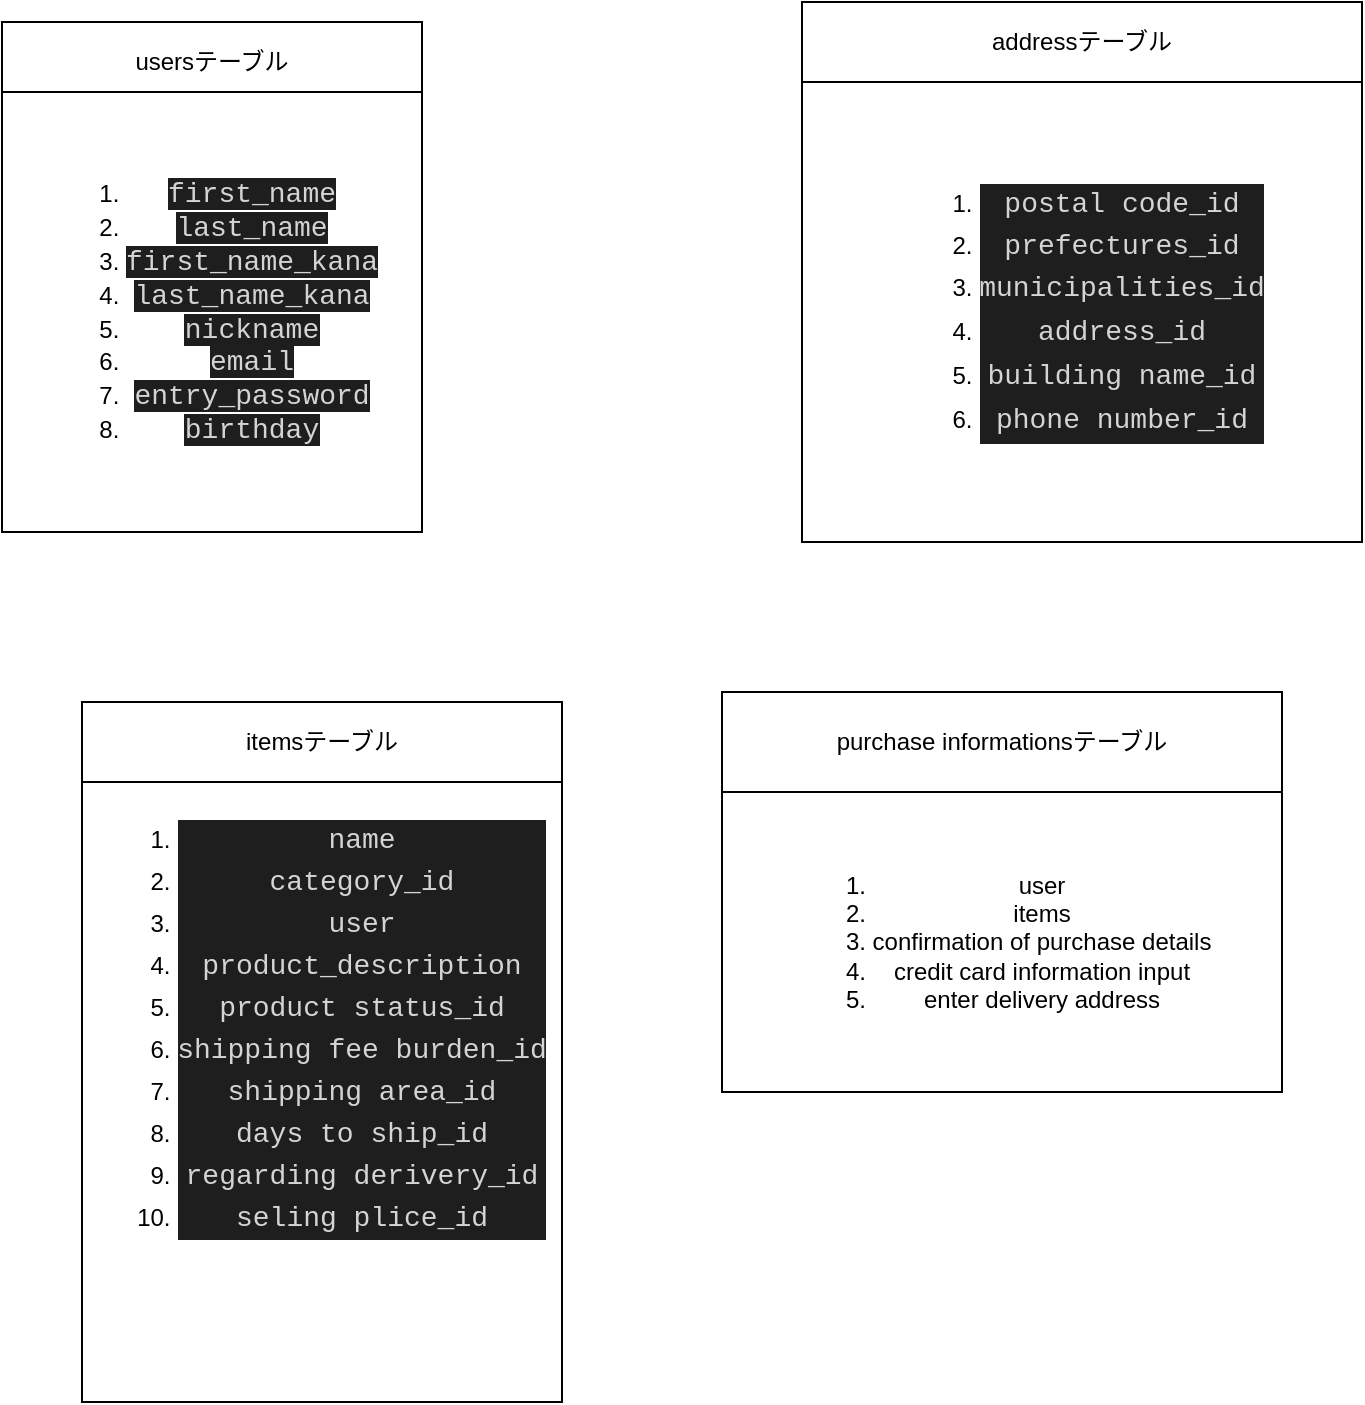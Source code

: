 <mxfile version="13.10.0" type="embed">
    <diagram id="Xzo7sDZz2Pd-KbyGA_dN" name="ページ1">
        <mxGraphModel dx="1350" dy="595" grid="1" gridSize="10" guides="1" tooltips="1" connect="1" arrows="1" fold="1" page="1" pageScale="1" pageWidth="827" pageHeight="1169" math="0" shadow="0">
            <root>
                <mxCell id="0"/>
                <mxCell id="1" parent="0"/>
                <mxCell id="64" style="edgeStyle=orthogonalEdgeStyle;rounded=0;orthogonalLoop=1;jettySize=auto;html=1;" edge="1" parent="1" source="23" target="47">
                    <mxGeometry relative="1" as="geometry"/>
                </mxCell>
                <mxCell id="23" value="usersテーブル" style="rounded=0;whiteSpace=wrap;html=1;sketch=0;" parent="1" vertex="1">
                    <mxGeometry x="80" y="90" width="210" height="40" as="geometry"/>
                </mxCell>
                <mxCell id="47" value="&lt;ol&gt;&lt;li&gt;&lt;font color=&quot;#d4d4d4&quot; face=&quot;ricty diminished, menlo, monaco, courier new, monospace&quot;&gt;&lt;span style=&quot;font-size: 14px ; background-color: rgb(30 , 30 , 30)&quot;&gt;first_name&lt;/span&gt;&lt;/font&gt;&lt;/li&gt;&lt;li&gt;&lt;font color=&quot;#d4d4d4&quot; face=&quot;ricty diminished, menlo, monaco, courier new, monospace&quot;&gt;&lt;span style=&quot;font-size: 14px ; background-color: rgb(30 , 30 , 30)&quot;&gt;last_name&lt;/span&gt;&lt;/font&gt;&lt;/li&gt;&lt;li&gt;&lt;font color=&quot;#d4d4d4&quot; face=&quot;ricty diminished, menlo, monaco, courier new, monospace&quot;&gt;&lt;span style=&quot;font-size: 14px ; background-color: rgb(30 , 30 , 30)&quot;&gt;first_name_kana&lt;/span&gt;&lt;/font&gt;&lt;/li&gt;&lt;li&gt;&lt;font color=&quot;#d4d4d4&quot; face=&quot;ricty diminished, menlo, monaco, courier new, monospace&quot;&gt;&lt;span style=&quot;font-size: 14px ; background-color: rgb(30 , 30 , 30)&quot;&gt;last_name_kana&lt;/span&gt;&lt;/font&gt;&lt;/li&gt;&lt;li&gt;&lt;font color=&quot;#d4d4d4&quot; face=&quot;ricty diminished, menlo, monaco, courier new, monospace&quot;&gt;&lt;span style=&quot;font-size: 14px ; background-color: rgb(30 , 30 , 30)&quot;&gt;nickname&lt;/span&gt;&lt;/font&gt;&lt;/li&gt;&lt;li&gt;&lt;font color=&quot;#d4d4d4&quot; face=&quot;ricty diminished, menlo, monaco, courier new, monospace&quot;&gt;&lt;span style=&quot;font-size: 14px ; background-color: rgb(30 , 30 , 30)&quot;&gt;email&lt;/span&gt;&lt;/font&gt;&lt;/li&gt;&lt;li&gt;&lt;font color=&quot;#d4d4d4&quot; face=&quot;ricty diminished, menlo, monaco, courier new, monospace&quot;&gt;&lt;span style=&quot;font-size: 14px ; background-color: rgb(30 , 30 , 30)&quot;&gt;entry_password&lt;/span&gt;&lt;/font&gt;&lt;/li&gt;&lt;li&gt;&lt;font color=&quot;#d4d4d4&quot; face=&quot;ricty diminished, menlo, monaco, courier new, monospace&quot;&gt;&lt;span style=&quot;font-size: 14px ; background-color: rgb(30 , 30 , 30)&quot;&gt;birthday&lt;/span&gt;&lt;/font&gt;&lt;/li&gt;&lt;/ol&gt;" style="rounded=0;whiteSpace=wrap;html=1;sketch=0;" parent="1" vertex="1">
                    <mxGeometry x="80" y="125" width="210" height="220" as="geometry"/>
                </mxCell>
                <mxCell id="48" value="itemsテーブル" style="rounded=0;whiteSpace=wrap;html=1;sketch=0;" parent="1" vertex="1">
                    <mxGeometry x="120" y="430" width="240" height="40" as="geometry"/>
                </mxCell>
                <mxCell id="49" value="&lt;ol&gt;&lt;li&gt;&lt;div style=&quot;color: rgb(212 , 212 , 212) ; background-color: rgb(30 , 30 , 30) ; font-family: &amp;#34;ricty diminished&amp;#34; , &amp;#34;menlo&amp;#34; , &amp;#34;monaco&amp;#34; , &amp;#34;courier new&amp;#34; , monospace ; font-size: 14px ; line-height: 21px&quot;&gt;name&lt;/div&gt;&lt;/li&gt;&lt;li&gt;&lt;div style=&quot;color: rgb(212 , 212 , 212) ; background-color: rgb(30 , 30 , 30) ; font-family: &amp;#34;ricty diminished&amp;#34; , &amp;#34;menlo&amp;#34; , &amp;#34;monaco&amp;#34; , &amp;#34;courier new&amp;#34; , monospace ; font-size: 14px ; line-height: 21px&quot;&gt;category_id&lt;/div&gt;&lt;/li&gt;&lt;li&gt;&lt;div style=&quot;color: rgb(212 , 212 , 212) ; background-color: rgb(30 , 30 , 30) ; font-family: &amp;#34;ricty diminished&amp;#34; , &amp;#34;menlo&amp;#34; , &amp;#34;monaco&amp;#34; , &amp;#34;courier new&amp;#34; , monospace ; font-size: 14px ; line-height: 21px&quot;&gt;user&lt;/div&gt;&lt;/li&gt;&lt;li&gt;&lt;div style=&quot;color: rgb(212 , 212 , 212) ; background-color: rgb(30 , 30 , 30) ; font-family: &amp;#34;ricty diminished&amp;#34; , &amp;#34;menlo&amp;#34; , &amp;#34;monaco&amp;#34; , &amp;#34;courier new&amp;#34; , monospace ; font-size: 14px ; line-height: 21px&quot;&gt;product_description&lt;/div&gt;&lt;/li&gt;&lt;li&gt;&lt;div style=&quot;color: rgb(212 , 212 , 212) ; background-color: rgb(30 , 30 , 30) ; font-family: &amp;#34;ricty diminished&amp;#34; , &amp;#34;menlo&amp;#34; , &amp;#34;monaco&amp;#34; , &amp;#34;courier new&amp;#34; , monospace ; font-size: 14px ; line-height: 21px&quot;&gt;product status_id&lt;/div&gt;&lt;/li&gt;&lt;li&gt;&lt;div style=&quot;color: rgb(212 , 212 , 212) ; background-color: rgb(30 , 30 , 30) ; font-family: &amp;#34;ricty diminished&amp;#34; , &amp;#34;menlo&amp;#34; , &amp;#34;monaco&amp;#34; , &amp;#34;courier new&amp;#34; , monospace ; font-size: 14px ; line-height: 21px&quot;&gt;shipping fee burden_id&lt;/div&gt;&lt;/li&gt;&lt;li&gt;&lt;div style=&quot;color: rgb(212 , 212 , 212) ; background-color: rgb(30 , 30 , 30) ; font-family: &amp;#34;ricty diminished&amp;#34; , &amp;#34;menlo&amp;#34; , &amp;#34;monaco&amp;#34; , &amp;#34;courier new&amp;#34; , monospace ; font-size: 14px ; line-height: 21px&quot;&gt;shipping area_id&lt;/div&gt;&lt;/li&gt;&lt;li&gt;&lt;div style=&quot;color: rgb(212 , 212 , 212) ; background-color: rgb(30 , 30 , 30) ; font-family: &amp;#34;ricty diminished&amp;#34; , &amp;#34;menlo&amp;#34; , &amp;#34;monaco&amp;#34; , &amp;#34;courier new&amp;#34; , monospace ; font-size: 14px ; line-height: 21px&quot;&gt;days to ship_id&lt;/div&gt;&lt;/li&gt;&lt;li&gt;&lt;div style=&quot;color: rgb(212 , 212 , 212) ; background-color: rgb(30 , 30 , 30) ; font-family: &amp;#34;ricty diminished&amp;#34; , &amp;#34;menlo&amp;#34; , &amp;#34;monaco&amp;#34; , &amp;#34;courier new&amp;#34; , monospace ; font-size: 14px ; line-height: 21px&quot;&gt;regarding derivery_id&lt;/div&gt;&lt;/li&gt;&lt;li&gt;&lt;div style=&quot;color: rgb(212 , 212 , 212) ; background-color: rgb(30 , 30 , 30) ; font-family: &amp;#34;ricty diminished&amp;#34; , &amp;#34;menlo&amp;#34; , &amp;#34;monaco&amp;#34; , &amp;#34;courier new&amp;#34; , monospace ; font-size: 14px ; line-height: 21px&quot;&gt;seling plice_id&lt;/div&gt;&lt;/li&gt;&lt;/ol&gt;" style="rounded=0;whiteSpace=wrap;html=1;sketch=0;align=center;verticalAlign=top;" parent="1" vertex="1">
                    <mxGeometry x="120" y="470" width="240" height="310" as="geometry"/>
                </mxCell>
                <mxCell id="51" value="&lt;ol&gt;&lt;li&gt;&lt;div style=&quot;color: rgb(212 , 212 , 212) ; background-color: rgb(30 , 30 , 30) ; font-family: &amp;#34;ricty diminished&amp;#34; , &amp;#34;menlo&amp;#34; , &amp;#34;monaco&amp;#34; , &amp;#34;courier new&amp;#34; , monospace ; font-size: 14px ; line-height: 21px&quot;&gt;postal code_id&lt;/div&gt;&lt;/li&gt;&lt;li&gt;&lt;div style=&quot;color: rgb(212 , 212 , 212) ; background-color: rgb(30 , 30 , 30) ; font-family: &amp;#34;ricty diminished&amp;#34; , &amp;#34;menlo&amp;#34; , &amp;#34;monaco&amp;#34; , &amp;#34;courier new&amp;#34; , monospace ; font-size: 14px ; line-height: 21px&quot;&gt;prefectures_id&lt;/div&gt;&lt;/li&gt;&lt;li&gt;&lt;div style=&quot;background-color: rgb(30 , 30 , 30) ; line-height: 21px&quot;&gt;&lt;font color=&quot;#d4d4d4&quot; face=&quot;ricty diminished, menlo, monaco, courier new, monospace&quot;&gt;&lt;span style=&quot;font-size: 14px&quot;&gt;municipalities_id&lt;/span&gt;&lt;/font&gt;&lt;br&gt;&lt;/div&gt;&lt;/li&gt;&lt;li&gt;&lt;div style=&quot;background-color: rgb(30 , 30 , 30) ; line-height: 21px&quot;&gt;&lt;font color=&quot;#d4d4d4&quot; face=&quot;ricty diminished, menlo, monaco, courier new, monospace&quot;&gt;&lt;span style=&quot;font-size: 14px&quot;&gt;address_id&lt;/span&gt;&lt;br&gt;&lt;/font&gt;&lt;/div&gt;&lt;/li&gt;&lt;li&gt;&lt;div style=&quot;background-color: rgb(30 , 30 , 30) ; line-height: 21px&quot;&gt;&lt;font color=&quot;#d4d4d4&quot; face=&quot;ricty diminished, menlo, monaco, courier new, monospace&quot;&gt;&lt;span style=&quot;font-size: 14px&quot;&gt;building name_id&lt;/span&gt;&lt;br&gt;&lt;/font&gt;&lt;/div&gt;&lt;/li&gt;&lt;li&gt;&lt;div style=&quot;background-color: rgb(30 , 30 , 30) ; line-height: 21px&quot;&gt;&lt;font color=&quot;#d4d4d4&quot; face=&quot;ricty diminished, menlo, monaco, courier new, monospace&quot;&gt;&lt;span style=&quot;font-size: 14px&quot;&gt;phone number_id&lt;/span&gt;&lt;br&gt;&lt;/font&gt;&lt;/div&gt;&lt;/li&gt;&lt;/ol&gt;" style="rounded=0;whiteSpace=wrap;html=1;sketch=0;align=center;labelPosition=center;verticalLabelPosition=middle;verticalAlign=middle;" parent="1" vertex="1">
                    <mxGeometry x="480" y="120" width="280" height="230" as="geometry"/>
                </mxCell>
                <mxCell id="52" value="addressテーブル" style="whiteSpace=wrap;html=1;rounded=0;sketch=0;align=center;" parent="1" vertex="1">
                    <mxGeometry x="480" y="80" width="280" height="40" as="geometry"/>
                </mxCell>
                <mxCell id="56" value="purchase informationsテーブル" style="whiteSpace=wrap;html=1;" vertex="1" parent="1">
                    <mxGeometry x="440" y="425" width="280" height="50" as="geometry"/>
                </mxCell>
                <mxCell id="57" value="&lt;ol&gt;&lt;li&gt;user&lt;/li&gt;&lt;li&gt;items&lt;/li&gt;&lt;li&gt;confirmation of purchase details&lt;br&gt;&lt;/li&gt;&lt;li&gt;credit card information input&lt;br&gt;&lt;/li&gt;&lt;li&gt;enter delivery address&lt;br&gt;&lt;/li&gt;&lt;/ol&gt;" style="whiteSpace=wrap;html=1;" vertex="1" parent="1">
                    <mxGeometry x="440" y="475" width="280" height="150" as="geometry"/>
                </mxCell>
            </root>
        </mxGraphModel>
    </diagram>
</mxfile>